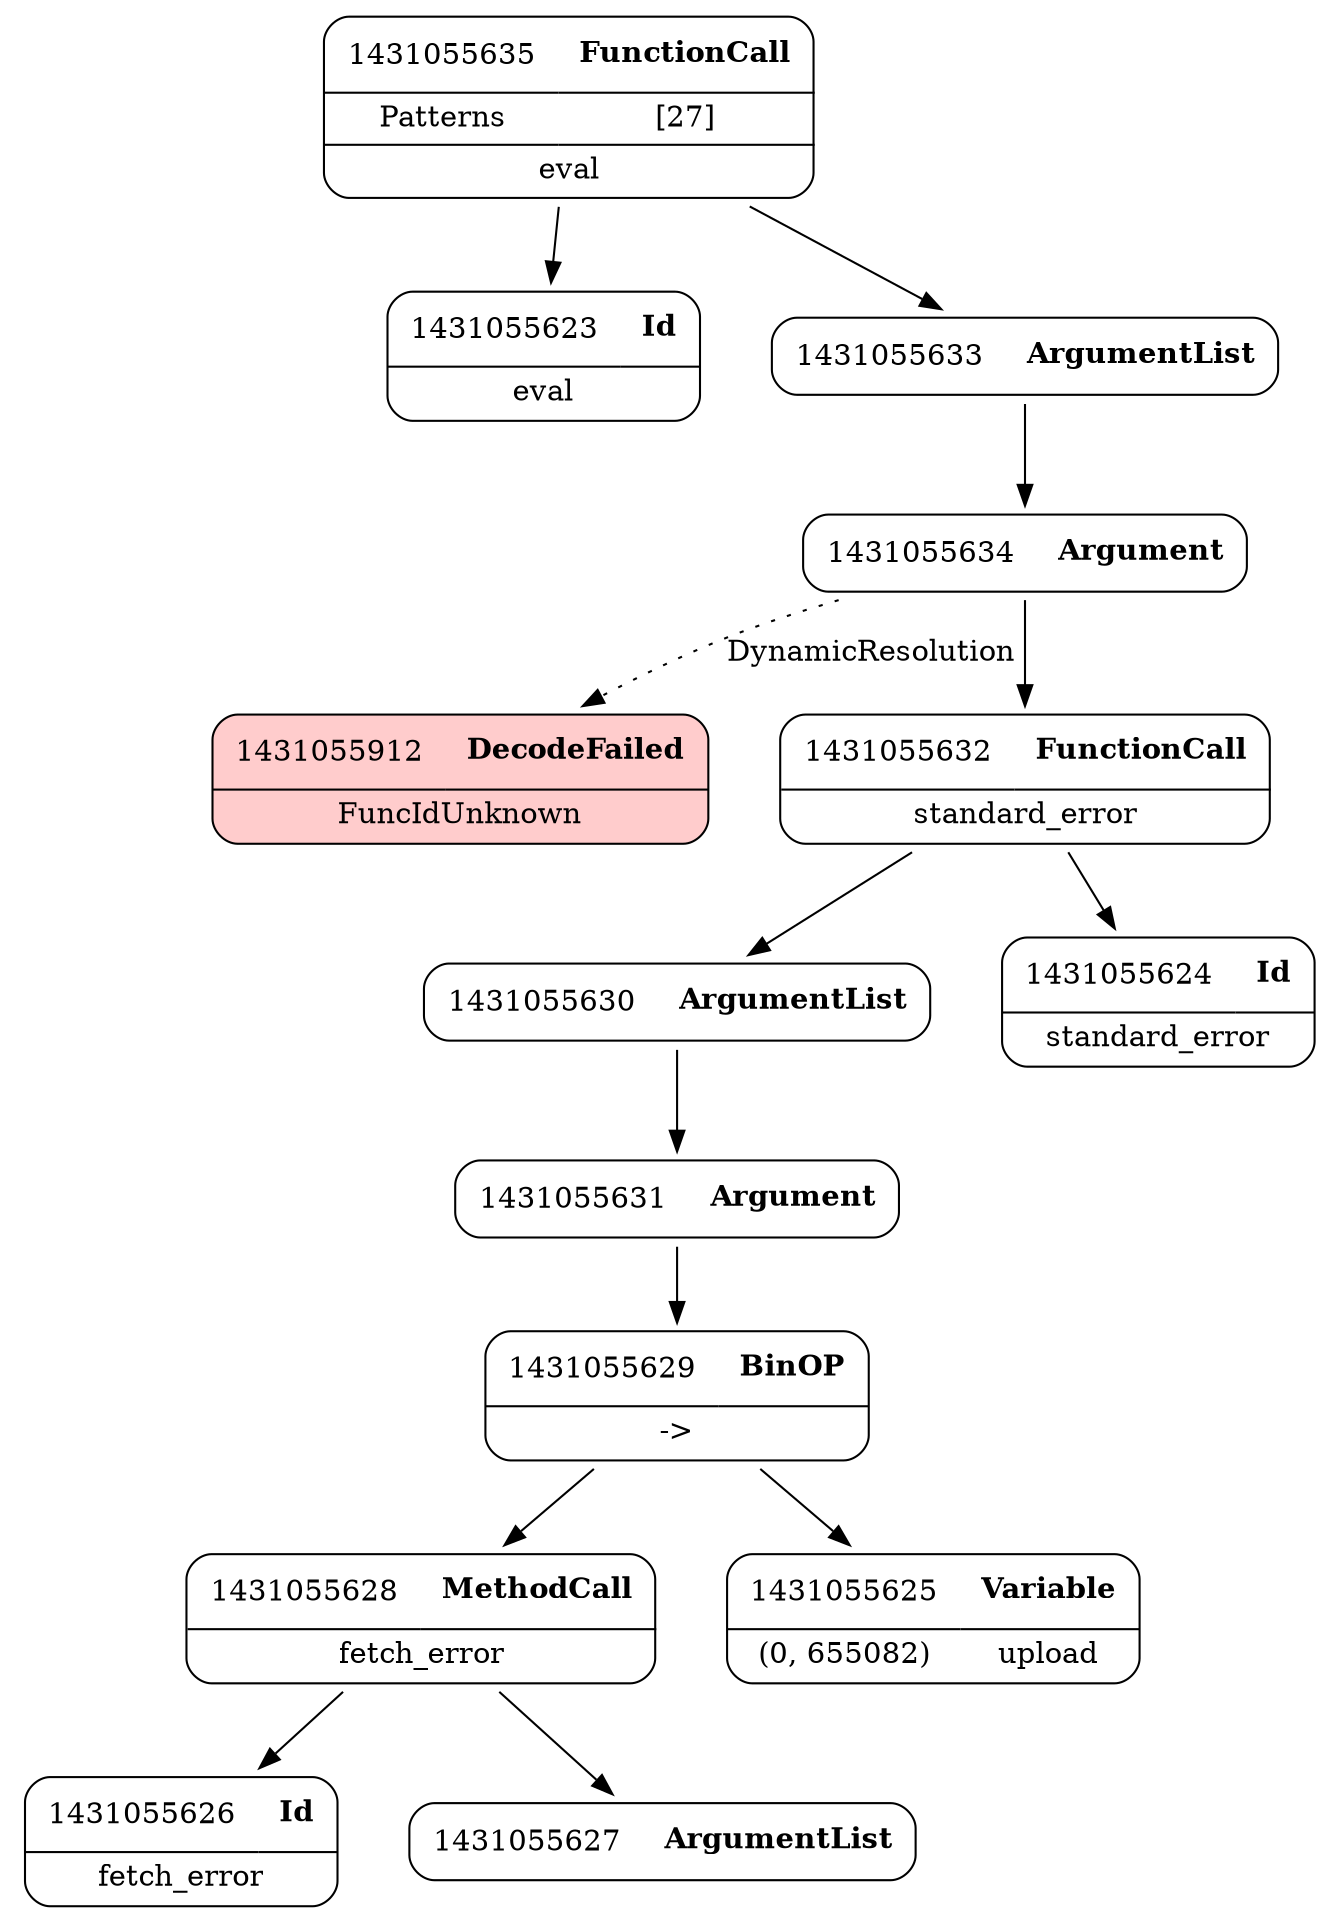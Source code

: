 digraph ast {
node [shape=none];
1431055628 [label=<<TABLE border='1' cellspacing='0' cellpadding='10' style='rounded' ><TR><TD border='0'>1431055628</TD><TD border='0'><B>MethodCall</B></TD></TR><HR/><TR><TD border='0' cellpadding='5' colspan='2'>fetch_error</TD></TR></TABLE>>];
1431055628 -> 1431055626 [weight=2];
1431055628 -> 1431055627 [weight=2];
1431055629 [label=<<TABLE border='1' cellspacing='0' cellpadding='10' style='rounded' ><TR><TD border='0'>1431055629</TD><TD border='0'><B>BinOP</B></TD></TR><HR/><TR><TD border='0' cellpadding='5' colspan='2'>-&gt;</TD></TR></TABLE>>];
1431055629 -> 1431055625 [weight=2];
1431055629 -> 1431055628 [weight=2];
1431055630 [label=<<TABLE border='1' cellspacing='0' cellpadding='10' style='rounded' ><TR><TD border='0'>1431055630</TD><TD border='0'><B>ArgumentList</B></TD></TR></TABLE>>];
1431055630 -> 1431055631 [weight=2];
1431055631 [label=<<TABLE border='1' cellspacing='0' cellpadding='10' style='rounded' ><TR><TD border='0'>1431055631</TD><TD border='0'><B>Argument</B></TD></TR></TABLE>>];
1431055631 -> 1431055629 [weight=2];
1431055624 [label=<<TABLE border='1' cellspacing='0' cellpadding='10' style='rounded' ><TR><TD border='0'>1431055624</TD><TD border='0'><B>Id</B></TD></TR><HR/><TR><TD border='0' cellpadding='5' colspan='2'>standard_error</TD></TR></TABLE>>];
1431055912 [label=<<TABLE border='1' cellspacing='0' cellpadding='10' style='rounded' bgcolor='#FFCCCC' ><TR><TD border='0'>1431055912</TD><TD border='0'><B>DecodeFailed</B></TD></TR><HR/><TR><TD border='0' cellpadding='5' colspan='2'>FuncIdUnknown</TD></TR></TABLE>>];
1431055625 [label=<<TABLE border='1' cellspacing='0' cellpadding='10' style='rounded' ><TR><TD border='0'>1431055625</TD><TD border='0'><B>Variable</B></TD></TR><HR/><TR><TD border='0' cellpadding='5'>(0, 655082)</TD><TD border='0' cellpadding='5'>upload</TD></TR></TABLE>>];
1431055626 [label=<<TABLE border='1' cellspacing='0' cellpadding='10' style='rounded' ><TR><TD border='0'>1431055626</TD><TD border='0'><B>Id</B></TD></TR><HR/><TR><TD border='0' cellpadding='5' colspan='2'>fetch_error</TD></TR></TABLE>>];
1431055627 [label=<<TABLE border='1' cellspacing='0' cellpadding='10' style='rounded' ><TR><TD border='0'>1431055627</TD><TD border='0'><B>ArgumentList</B></TD></TR></TABLE>>];
1431055623 [label=<<TABLE border='1' cellspacing='0' cellpadding='10' style='rounded' ><TR><TD border='0'>1431055623</TD><TD border='0'><B>Id</B></TD></TR><HR/><TR><TD border='0' cellpadding='5' colspan='2'>eval</TD></TR></TABLE>>];
1431055632 [label=<<TABLE border='1' cellspacing='0' cellpadding='10' style='rounded' ><TR><TD border='0'>1431055632</TD><TD border='0'><B>FunctionCall</B></TD></TR><HR/><TR><TD border='0' cellpadding='5' colspan='2'>standard_error</TD></TR></TABLE>>];
1431055632 -> 1431055624 [weight=2];
1431055632 -> 1431055630 [weight=2];
1431055633 [label=<<TABLE border='1' cellspacing='0' cellpadding='10' style='rounded' ><TR><TD border='0'>1431055633</TD><TD border='0'><B>ArgumentList</B></TD></TR></TABLE>>];
1431055633 -> 1431055634 [weight=2];
1431055634 [label=<<TABLE border='1' cellspacing='0' cellpadding='10' style='rounded' ><TR><TD border='0'>1431055634</TD><TD border='0'><B>Argument</B></TD></TR></TABLE>>];
1431055634 -> 1431055632 [weight=2];
1431055634 -> 1431055912 [style=dotted,label=DynamicResolution];
1431055635 [label=<<TABLE border='1' cellspacing='0' cellpadding='10' style='rounded' ><TR><TD border='0'>1431055635</TD><TD border='0'><B>FunctionCall</B></TD></TR><HR/><TR><TD border='0' cellpadding='5'>Patterns</TD><TD border='0' cellpadding='5'>[27]</TD></TR><HR/><TR><TD border='0' cellpadding='5' colspan='2'>eval</TD></TR></TABLE>>];
1431055635 -> 1431055623 [weight=2];
1431055635 -> 1431055633 [weight=2];
}

